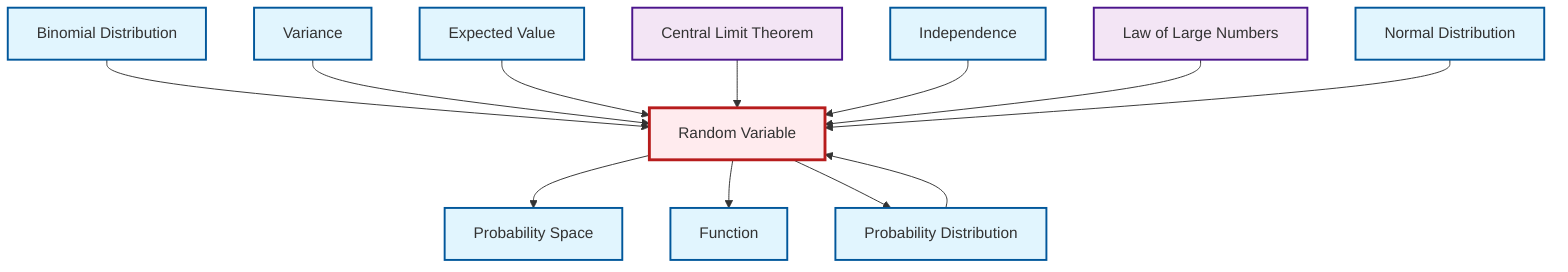 graph TD
    classDef definition fill:#e1f5fe,stroke:#01579b,stroke-width:2px
    classDef theorem fill:#f3e5f5,stroke:#4a148c,stroke-width:2px
    classDef axiom fill:#fff3e0,stroke:#e65100,stroke-width:2px
    classDef example fill:#e8f5e9,stroke:#1b5e20,stroke-width:2px
    classDef current fill:#ffebee,stroke:#b71c1c,stroke-width:3px
    def-independence["Independence"]:::definition
    thm-central-limit["Central Limit Theorem"]:::theorem
    def-probability-distribution["Probability Distribution"]:::definition
    def-function["Function"]:::definition
    def-expectation["Expected Value"]:::definition
    def-normal-distribution["Normal Distribution"]:::definition
    def-random-variable["Random Variable"]:::definition
    thm-law-of-large-numbers["Law of Large Numbers"]:::theorem
    def-variance["Variance"]:::definition
    def-binomial-distribution["Binomial Distribution"]:::definition
    def-probability-space["Probability Space"]:::definition
    def-binomial-distribution --> def-random-variable
    def-variance --> def-random-variable
    def-expectation --> def-random-variable
    thm-central-limit --> def-random-variable
    def-random-variable --> def-probability-space
    def-independence --> def-random-variable
    def-random-variable --> def-function
    def-probability-distribution --> def-random-variable
    def-random-variable --> def-probability-distribution
    thm-law-of-large-numbers --> def-random-variable
    def-normal-distribution --> def-random-variable
    class def-random-variable current